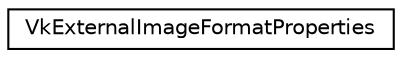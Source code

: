 digraph "Graphical Class Hierarchy"
{
 // LATEX_PDF_SIZE
  edge [fontname="Helvetica",fontsize="10",labelfontname="Helvetica",labelfontsize="10"];
  node [fontname="Helvetica",fontsize="10",shape=record];
  rankdir="LR";
  Node0 [label="VkExternalImageFormatProperties",height=0.2,width=0.4,color="black", fillcolor="white", style="filled",URL="$structVkExternalImageFormatProperties.html",tooltip=" "];
}
